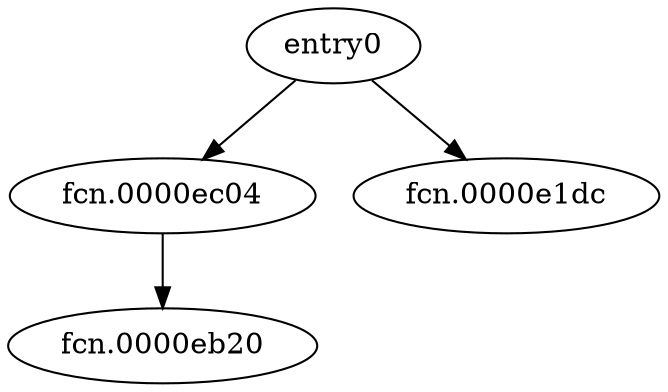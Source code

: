 digraph code {
  "0x0000e12c" [label="entry0"];
  "0x0000e12c" -> "0x0000ec04";
  "0x0000ec04" [label="fcn.0000ec04"];
  "0x0000e12c" -> "0x0000e1dc";
  "0x0000e1dc" [label="fcn.0000e1dc"];
  "0x0000ec04" [label="fcn.0000ec04"];
  "0x0000ec04" -> "0x0000eb20";
  "0x0000eb20" [label="fcn.0000eb20"];
}
